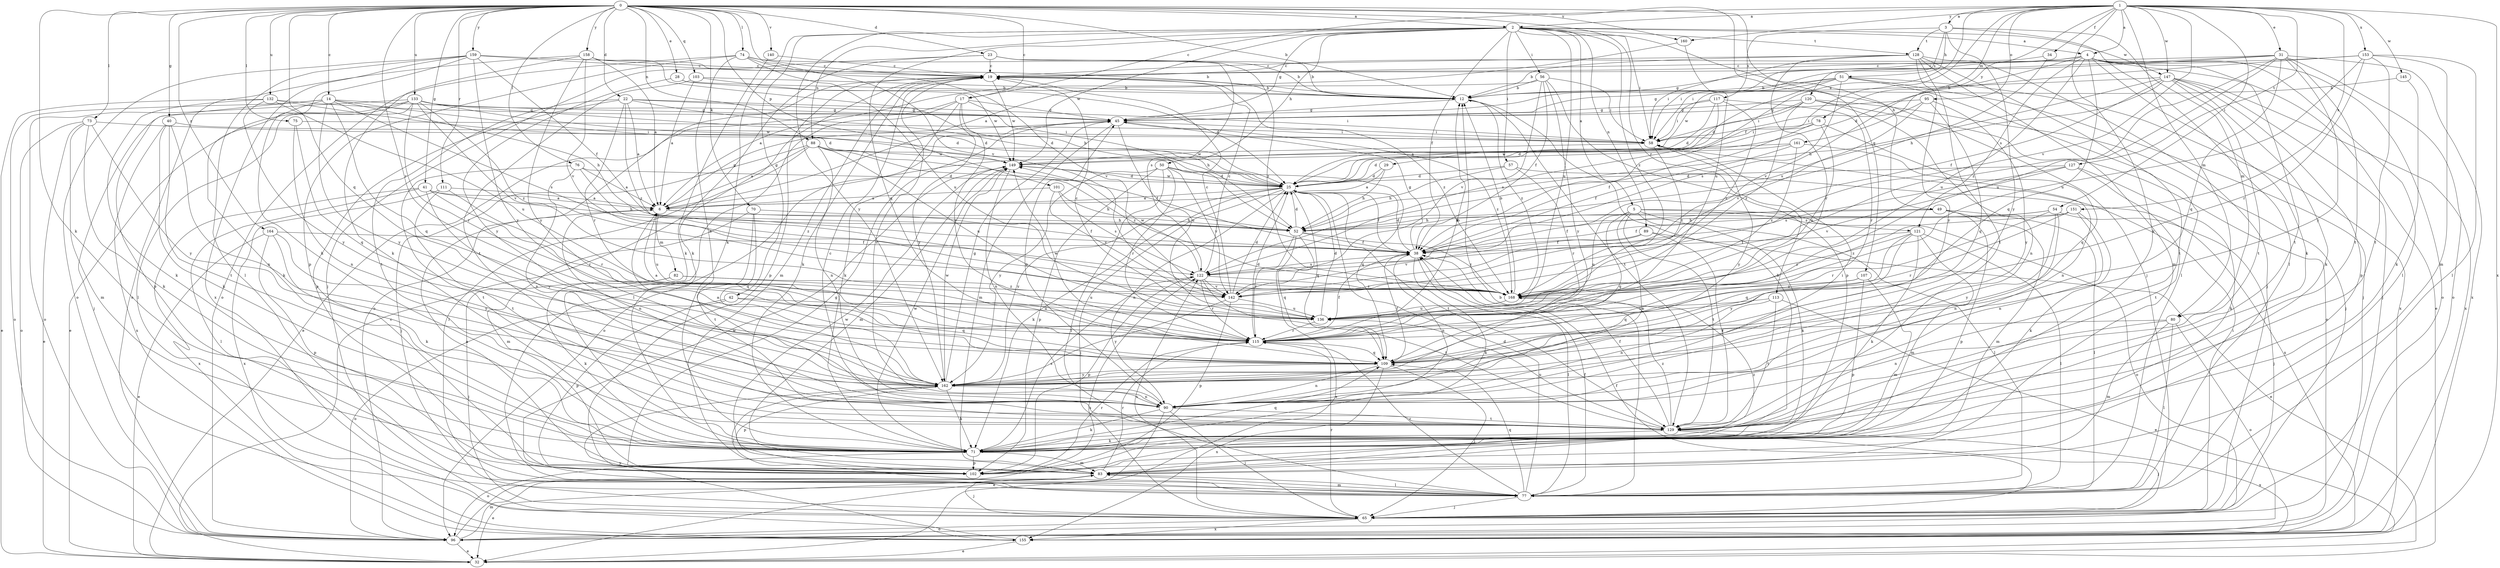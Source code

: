 strict digraph  {
0;
1;
2;
3;
4;
5;
6;
12;
14;
17;
19;
22;
23;
25;
28;
29;
31;
32;
34;
38;
40;
41;
42;
45;
49;
50;
51;
52;
54;
56;
57;
58;
65;
70;
71;
73;
74;
75;
76;
77;
78;
80;
82;
83;
88;
89;
90;
95;
96;
101;
102;
103;
107;
109;
111;
113;
115;
117;
120;
121;
122;
127;
128;
129;
132;
133;
136;
140;
142;
145;
147;
149;
151;
153;
155;
158;
159;
160;
161;
162;
164;
168;
0 -> 2  [label=a];
0 -> 12  [label=b];
0 -> 14  [label=c];
0 -> 17  [label=c];
0 -> 22  [label=d];
0 -> 23  [label=d];
0 -> 28  [label=e];
0 -> 40  [label=g];
0 -> 41  [label=g];
0 -> 49  [label=h];
0 -> 70  [label=k];
0 -> 71  [label=k];
0 -> 73  [label=l];
0 -> 74  [label=l];
0 -> 75  [label=l];
0 -> 76  [label=l];
0 -> 88  [label=n];
0 -> 101  [label=p];
0 -> 103  [label=q];
0 -> 107  [label=q];
0 -> 109  [label=q];
0 -> 111  [label=r];
0 -> 113  [label=r];
0 -> 115  [label=r];
0 -> 132  [label=u];
0 -> 133  [label=u];
0 -> 140  [label=v];
0 -> 142  [label=v];
0 -> 158  [label=y];
0 -> 159  [label=y];
0 -> 160  [label=y];
0 -> 164  [label=z];
1 -> 2  [label=a];
1 -> 3  [label=a];
1 -> 4  [label=a];
1 -> 17  [label=c];
1 -> 29  [label=e];
1 -> 31  [label=e];
1 -> 34  [label=f];
1 -> 38  [label=f];
1 -> 54  [label=i];
1 -> 71  [label=k];
1 -> 78  [label=m];
1 -> 80  [label=m];
1 -> 95  [label=o];
1 -> 127  [label=t];
1 -> 142  [label=v];
1 -> 145  [label=w];
1 -> 147  [label=w];
1 -> 151  [label=x];
1 -> 153  [label=x];
1 -> 155  [label=x];
1 -> 160  [label=y];
1 -> 161  [label=y];
2 -> 4  [label=a];
2 -> 5  [label=a];
2 -> 38  [label=f];
2 -> 42  [label=g];
2 -> 45  [label=g];
2 -> 50  [label=h];
2 -> 56  [label=i];
2 -> 57  [label=i];
2 -> 58  [label=i];
2 -> 65  [label=j];
2 -> 71  [label=k];
2 -> 88  [label=n];
2 -> 89  [label=n];
2 -> 109  [label=q];
2 -> 128  [label=t];
2 -> 136  [label=u];
2 -> 147  [label=w];
2 -> 149  [label=w];
2 -> 162  [label=y];
2 -> 168  [label=z];
3 -> 51  [label=h];
3 -> 77  [label=l];
3 -> 80  [label=m];
3 -> 117  [label=s];
3 -> 120  [label=s];
3 -> 128  [label=t];
3 -> 162  [label=y];
4 -> 19  [label=c];
4 -> 32  [label=e];
4 -> 58  [label=i];
4 -> 71  [label=k];
4 -> 77  [label=l];
4 -> 96  [label=o];
4 -> 109  [label=q];
4 -> 121  [label=s];
4 -> 129  [label=t];
4 -> 136  [label=u];
4 -> 142  [label=v];
5 -> 71  [label=k];
5 -> 77  [label=l];
5 -> 90  [label=n];
5 -> 96  [label=o];
5 -> 109  [label=q];
5 -> 121  [label=s];
5 -> 129  [label=t];
5 -> 136  [label=u];
6 -> 38  [label=f];
6 -> 45  [label=g];
6 -> 52  [label=h];
6 -> 82  [label=m];
6 -> 90  [label=n];
6 -> 136  [label=u];
12 -> 45  [label=g];
12 -> 129  [label=t];
12 -> 168  [label=z];
14 -> 25  [label=d];
14 -> 45  [label=g];
14 -> 52  [label=h];
14 -> 71  [label=k];
14 -> 96  [label=o];
14 -> 102  [label=p];
14 -> 109  [label=q];
14 -> 122  [label=s];
14 -> 162  [label=y];
17 -> 32  [label=e];
17 -> 45  [label=g];
17 -> 52  [label=h];
17 -> 71  [label=k];
17 -> 77  [label=l];
17 -> 115  [label=r];
17 -> 162  [label=y];
19 -> 12  [label=b];
19 -> 71  [label=k];
19 -> 83  [label=m];
19 -> 96  [label=o];
19 -> 102  [label=p];
19 -> 149  [label=w];
19 -> 168  [label=z];
22 -> 6  [label=a];
22 -> 25  [label=d];
22 -> 45  [label=g];
22 -> 58  [label=i];
22 -> 102  [label=p];
22 -> 115  [label=r];
22 -> 129  [label=t];
22 -> 168  [label=z];
23 -> 12  [label=b];
23 -> 19  [label=c];
23 -> 65  [label=j];
23 -> 71  [label=k];
23 -> 122  [label=s];
23 -> 168  [label=z];
25 -> 6  [label=a];
25 -> 38  [label=f];
25 -> 65  [label=j];
25 -> 71  [label=k];
25 -> 90  [label=n];
25 -> 109  [label=q];
25 -> 129  [label=t];
25 -> 149  [label=w];
25 -> 162  [label=y];
28 -> 12  [label=b];
28 -> 25  [label=d];
28 -> 162  [label=y];
29 -> 6  [label=a];
29 -> 25  [label=d];
29 -> 52  [label=h];
31 -> 19  [label=c];
31 -> 45  [label=g];
31 -> 58  [label=i];
31 -> 96  [label=o];
31 -> 109  [label=q];
31 -> 129  [label=t];
31 -> 136  [label=u];
31 -> 155  [label=x];
31 -> 162  [label=y];
31 -> 168  [label=z];
32 -> 19  [label=c];
34 -> 19  [label=c];
34 -> 52  [label=h];
38 -> 25  [label=d];
38 -> 45  [label=g];
38 -> 71  [label=k];
38 -> 77  [label=l];
38 -> 90  [label=n];
38 -> 122  [label=s];
40 -> 58  [label=i];
40 -> 71  [label=k];
40 -> 90  [label=n];
40 -> 129  [label=t];
40 -> 155  [label=x];
41 -> 6  [label=a];
41 -> 52  [label=h];
41 -> 77  [label=l];
41 -> 115  [label=r];
41 -> 155  [label=x];
41 -> 162  [label=y];
42 -> 96  [label=o];
42 -> 102  [label=p];
42 -> 109  [label=q];
42 -> 136  [label=u];
45 -> 58  [label=i];
45 -> 83  [label=m];
45 -> 96  [label=o];
45 -> 136  [label=u];
45 -> 168  [label=z];
49 -> 38  [label=f];
49 -> 52  [label=h];
49 -> 77  [label=l];
49 -> 83  [label=m];
49 -> 102  [label=p];
50 -> 25  [label=d];
50 -> 77  [label=l];
50 -> 102  [label=p];
50 -> 109  [label=q];
50 -> 115  [label=r];
50 -> 142  [label=v];
50 -> 162  [label=y];
51 -> 12  [label=b];
51 -> 25  [label=d];
51 -> 45  [label=g];
51 -> 65  [label=j];
51 -> 122  [label=s];
51 -> 129  [label=t];
51 -> 149  [label=w];
51 -> 155  [label=x];
52 -> 25  [label=d];
52 -> 32  [label=e];
52 -> 38  [label=f];
52 -> 109  [label=q];
52 -> 115  [label=r];
52 -> 168  [label=z];
54 -> 38  [label=f];
54 -> 52  [label=h];
54 -> 65  [label=j];
54 -> 90  [label=n];
54 -> 115  [label=r];
54 -> 162  [label=y];
56 -> 6  [label=a];
56 -> 12  [label=b];
56 -> 38  [label=f];
56 -> 58  [label=i];
56 -> 102  [label=p];
56 -> 142  [label=v];
56 -> 162  [label=y];
57 -> 25  [label=d];
57 -> 52  [label=h];
57 -> 115  [label=r];
57 -> 155  [label=x];
58 -> 149  [label=w];
58 -> 162  [label=y];
58 -> 168  [label=z];
65 -> 38  [label=f];
65 -> 58  [label=i];
65 -> 96  [label=o];
65 -> 115  [label=r];
65 -> 122  [label=s];
65 -> 155  [label=x];
70 -> 52  [label=h];
70 -> 83  [label=m];
70 -> 109  [label=q];
70 -> 129  [label=t];
71 -> 12  [label=b];
71 -> 83  [label=m];
71 -> 96  [label=o];
71 -> 102  [label=p];
71 -> 109  [label=q];
71 -> 122  [label=s];
71 -> 149  [label=w];
71 -> 168  [label=z];
73 -> 32  [label=e];
73 -> 58  [label=i];
73 -> 71  [label=k];
73 -> 83  [label=m];
73 -> 96  [label=o];
73 -> 162  [label=y];
74 -> 12  [label=b];
74 -> 19  [label=c];
74 -> 90  [label=n];
74 -> 96  [label=o];
74 -> 102  [label=p];
74 -> 136  [label=u];
74 -> 142  [label=v];
75 -> 58  [label=i];
75 -> 90  [label=n];
75 -> 109  [label=q];
76 -> 6  [label=a];
76 -> 25  [label=d];
76 -> 90  [label=n];
76 -> 129  [label=t];
76 -> 168  [label=z];
77 -> 12  [label=b];
77 -> 25  [label=d];
77 -> 38  [label=f];
77 -> 65  [label=j];
77 -> 83  [label=m];
77 -> 109  [label=q];
77 -> 115  [label=r];
77 -> 149  [label=w];
78 -> 25  [label=d];
78 -> 38  [label=f];
78 -> 58  [label=i];
78 -> 109  [label=q];
78 -> 136  [label=u];
80 -> 77  [label=l];
80 -> 83  [label=m];
80 -> 90  [label=n];
80 -> 96  [label=o];
80 -> 115  [label=r];
82 -> 65  [label=j];
82 -> 71  [label=k];
82 -> 136  [label=u];
82 -> 168  [label=z];
83 -> 6  [label=a];
83 -> 32  [label=e];
83 -> 65  [label=j];
83 -> 77  [label=l];
83 -> 115  [label=r];
83 -> 149  [label=w];
88 -> 6  [label=a];
88 -> 38  [label=f];
88 -> 65  [label=j];
88 -> 77  [label=l];
88 -> 90  [label=n];
88 -> 136  [label=u];
88 -> 149  [label=w];
88 -> 168  [label=z];
89 -> 32  [label=e];
89 -> 38  [label=f];
89 -> 129  [label=t];
89 -> 142  [label=v];
90 -> 19  [label=c];
90 -> 32  [label=e];
90 -> 45  [label=g];
90 -> 58  [label=i];
90 -> 65  [label=j];
90 -> 71  [label=k];
90 -> 129  [label=t];
95 -> 45  [label=g];
95 -> 58  [label=i];
95 -> 109  [label=q];
95 -> 142  [label=v];
95 -> 162  [label=y];
96 -> 32  [label=e];
96 -> 83  [label=m];
96 -> 122  [label=s];
101 -> 6  [label=a];
101 -> 52  [label=h];
101 -> 122  [label=s];
101 -> 142  [label=v];
102 -> 45  [label=g];
102 -> 115  [label=r];
103 -> 6  [label=a];
103 -> 12  [label=b];
103 -> 129  [label=t];
103 -> 149  [label=w];
107 -> 83  [label=m];
107 -> 102  [label=p];
107 -> 109  [label=q];
107 -> 168  [label=z];
109 -> 38  [label=f];
109 -> 65  [label=j];
109 -> 90  [label=n];
109 -> 155  [label=x];
109 -> 162  [label=y];
111 -> 6  [label=a];
111 -> 115  [label=r];
111 -> 129  [label=t];
111 -> 155  [label=x];
113 -> 32  [label=e];
113 -> 90  [label=n];
113 -> 129  [label=t];
113 -> 136  [label=u];
115 -> 6  [label=a];
115 -> 12  [label=b];
115 -> 25  [label=d];
115 -> 38  [label=f];
115 -> 109  [label=q];
115 -> 149  [label=w];
117 -> 25  [label=d];
117 -> 45  [label=g];
117 -> 58  [label=i];
117 -> 115  [label=r];
117 -> 122  [label=s];
117 -> 168  [label=z];
120 -> 6  [label=a];
120 -> 45  [label=g];
120 -> 58  [label=i];
120 -> 65  [label=j];
120 -> 90  [label=n];
120 -> 96  [label=o];
120 -> 168  [label=z];
121 -> 38  [label=f];
121 -> 71  [label=k];
121 -> 77  [label=l];
121 -> 83  [label=m];
121 -> 109  [label=q];
121 -> 162  [label=y];
121 -> 168  [label=z];
122 -> 19  [label=c];
122 -> 102  [label=p];
122 -> 115  [label=r];
122 -> 129  [label=t];
122 -> 142  [label=v];
122 -> 149  [label=w];
122 -> 168  [label=z];
127 -> 25  [label=d];
127 -> 71  [label=k];
127 -> 122  [label=s];
127 -> 129  [label=t];
127 -> 142  [label=v];
128 -> 12  [label=b];
128 -> 19  [label=c];
128 -> 58  [label=i];
128 -> 65  [label=j];
128 -> 77  [label=l];
128 -> 83  [label=m];
128 -> 115  [label=r];
128 -> 129  [label=t];
128 -> 162  [label=y];
129 -> 19  [label=c];
129 -> 38  [label=f];
129 -> 65  [label=j];
129 -> 71  [label=k];
129 -> 136  [label=u];
129 -> 155  [label=x];
129 -> 168  [label=z];
132 -> 25  [label=d];
132 -> 32  [label=e];
132 -> 45  [label=g];
132 -> 71  [label=k];
132 -> 136  [label=u];
132 -> 162  [label=y];
133 -> 25  [label=d];
133 -> 32  [label=e];
133 -> 45  [label=g];
133 -> 65  [label=j];
133 -> 77  [label=l];
133 -> 96  [label=o];
133 -> 115  [label=r];
133 -> 142  [label=v];
133 -> 149  [label=w];
133 -> 168  [label=z];
136 -> 19  [label=c];
136 -> 25  [label=d];
136 -> 115  [label=r];
140 -> 19  [label=c];
140 -> 71  [label=k];
142 -> 19  [label=c];
142 -> 25  [label=d];
142 -> 102  [label=p];
142 -> 136  [label=u];
142 -> 162  [label=y];
145 -> 12  [label=b];
145 -> 71  [label=k];
147 -> 12  [label=b];
147 -> 38  [label=f];
147 -> 52  [label=h];
147 -> 65  [label=j];
147 -> 71  [label=k];
147 -> 102  [label=p];
147 -> 122  [label=s];
147 -> 129  [label=t];
147 -> 155  [label=x];
149 -> 25  [label=d];
149 -> 83  [label=m];
149 -> 90  [label=n];
151 -> 52  [label=h];
151 -> 71  [label=k];
151 -> 90  [label=n];
151 -> 115  [label=r];
151 -> 168  [label=z];
153 -> 19  [label=c];
153 -> 25  [label=d];
153 -> 77  [label=l];
153 -> 83  [label=m];
153 -> 115  [label=r];
153 -> 129  [label=t];
153 -> 136  [label=u];
155 -> 32  [label=e];
155 -> 162  [label=y];
158 -> 6  [label=a];
158 -> 19  [label=c];
158 -> 52  [label=h];
158 -> 71  [label=k];
158 -> 96  [label=o];
158 -> 142  [label=v];
158 -> 162  [label=y];
159 -> 12  [label=b];
159 -> 19  [label=c];
159 -> 38  [label=f];
159 -> 71  [label=k];
159 -> 77  [label=l];
159 -> 96  [label=o];
159 -> 155  [label=x];
159 -> 162  [label=y];
160 -> 6  [label=a];
160 -> 136  [label=u];
161 -> 25  [label=d];
161 -> 38  [label=f];
161 -> 90  [label=n];
161 -> 149  [label=w];
161 -> 168  [label=z];
162 -> 6  [label=a];
162 -> 45  [label=g];
162 -> 71  [label=k];
162 -> 77  [label=l];
162 -> 90  [label=n];
162 -> 102  [label=p];
162 -> 149  [label=w];
164 -> 32  [label=e];
164 -> 38  [label=f];
164 -> 71  [label=k];
164 -> 102  [label=p];
164 -> 162  [label=y];
168 -> 12  [label=b];
168 -> 136  [label=u];
}
